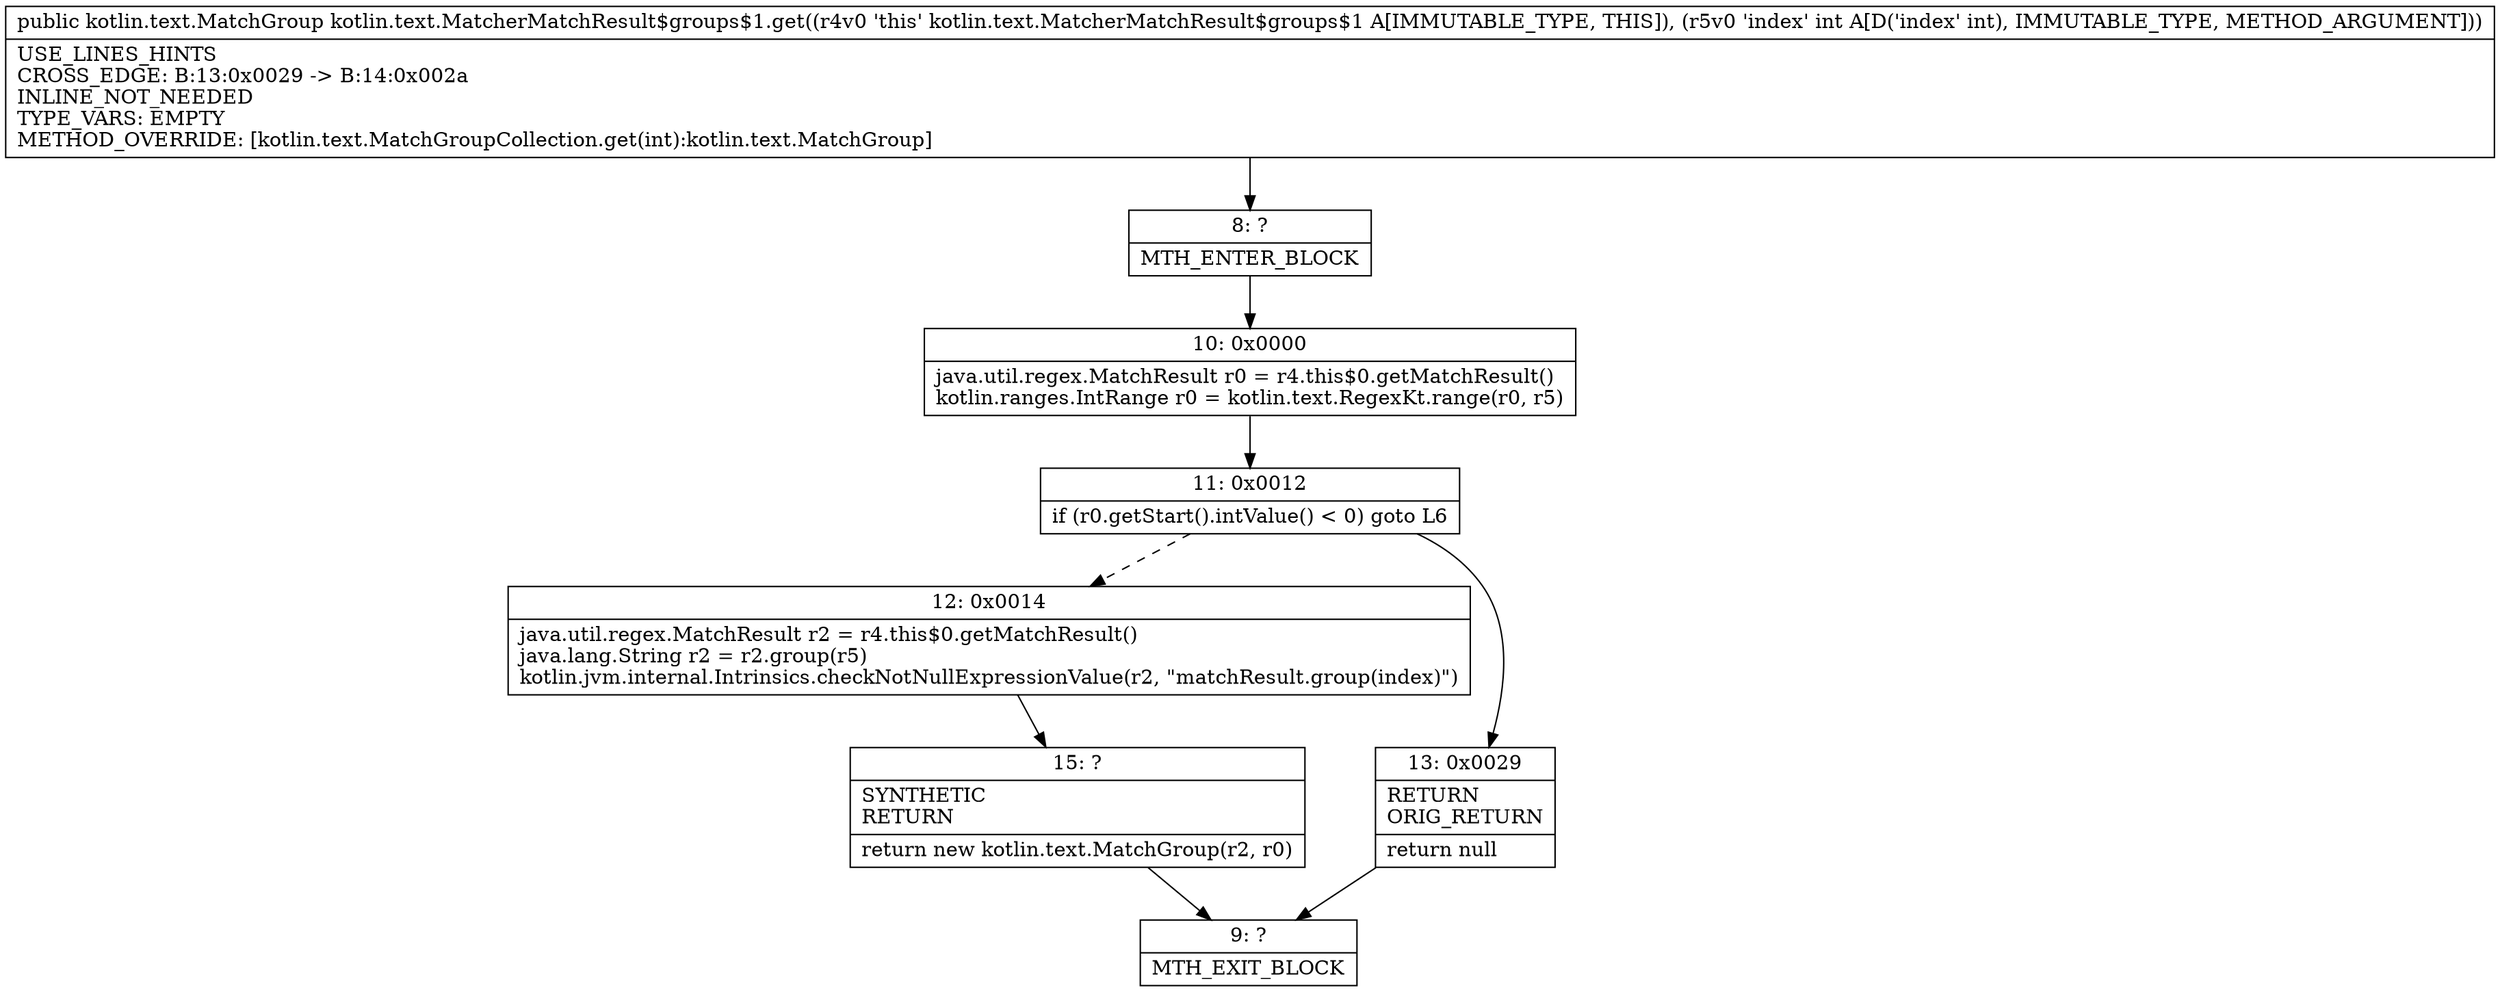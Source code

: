 digraph "CFG forkotlin.text.MatcherMatchResult$groups$1.get(I)Lkotlin\/text\/MatchGroup;" {
Node_8 [shape=record,label="{8\:\ ?|MTH_ENTER_BLOCK\l}"];
Node_10 [shape=record,label="{10\:\ 0x0000|java.util.regex.MatchResult r0 = r4.this$0.getMatchResult()\lkotlin.ranges.IntRange r0 = kotlin.text.RegexKt.range(r0, r5)\l}"];
Node_11 [shape=record,label="{11\:\ 0x0012|if (r0.getStart().intValue() \< 0) goto L6\l}"];
Node_12 [shape=record,label="{12\:\ 0x0014|java.util.regex.MatchResult r2 = r4.this$0.getMatchResult()\ljava.lang.String r2 = r2.group(r5)\lkotlin.jvm.internal.Intrinsics.checkNotNullExpressionValue(r2, \"matchResult.group(index)\")\l}"];
Node_15 [shape=record,label="{15\:\ ?|SYNTHETIC\lRETURN\l|return new kotlin.text.MatchGroup(r2, r0)\l}"];
Node_9 [shape=record,label="{9\:\ ?|MTH_EXIT_BLOCK\l}"];
Node_13 [shape=record,label="{13\:\ 0x0029|RETURN\lORIG_RETURN\l|return null\l}"];
MethodNode[shape=record,label="{public kotlin.text.MatchGroup kotlin.text.MatcherMatchResult$groups$1.get((r4v0 'this' kotlin.text.MatcherMatchResult$groups$1 A[IMMUTABLE_TYPE, THIS]), (r5v0 'index' int A[D('index' int), IMMUTABLE_TYPE, METHOD_ARGUMENT]))  | USE_LINES_HINTS\lCROSS_EDGE: B:13:0x0029 \-\> B:14:0x002a\lINLINE_NOT_NEEDED\lTYPE_VARS: EMPTY\lMETHOD_OVERRIDE: [kotlin.text.MatchGroupCollection.get(int):kotlin.text.MatchGroup]\l}"];
MethodNode -> Node_8;Node_8 -> Node_10;
Node_10 -> Node_11;
Node_11 -> Node_12[style=dashed];
Node_11 -> Node_13;
Node_12 -> Node_15;
Node_15 -> Node_9;
Node_13 -> Node_9;
}

